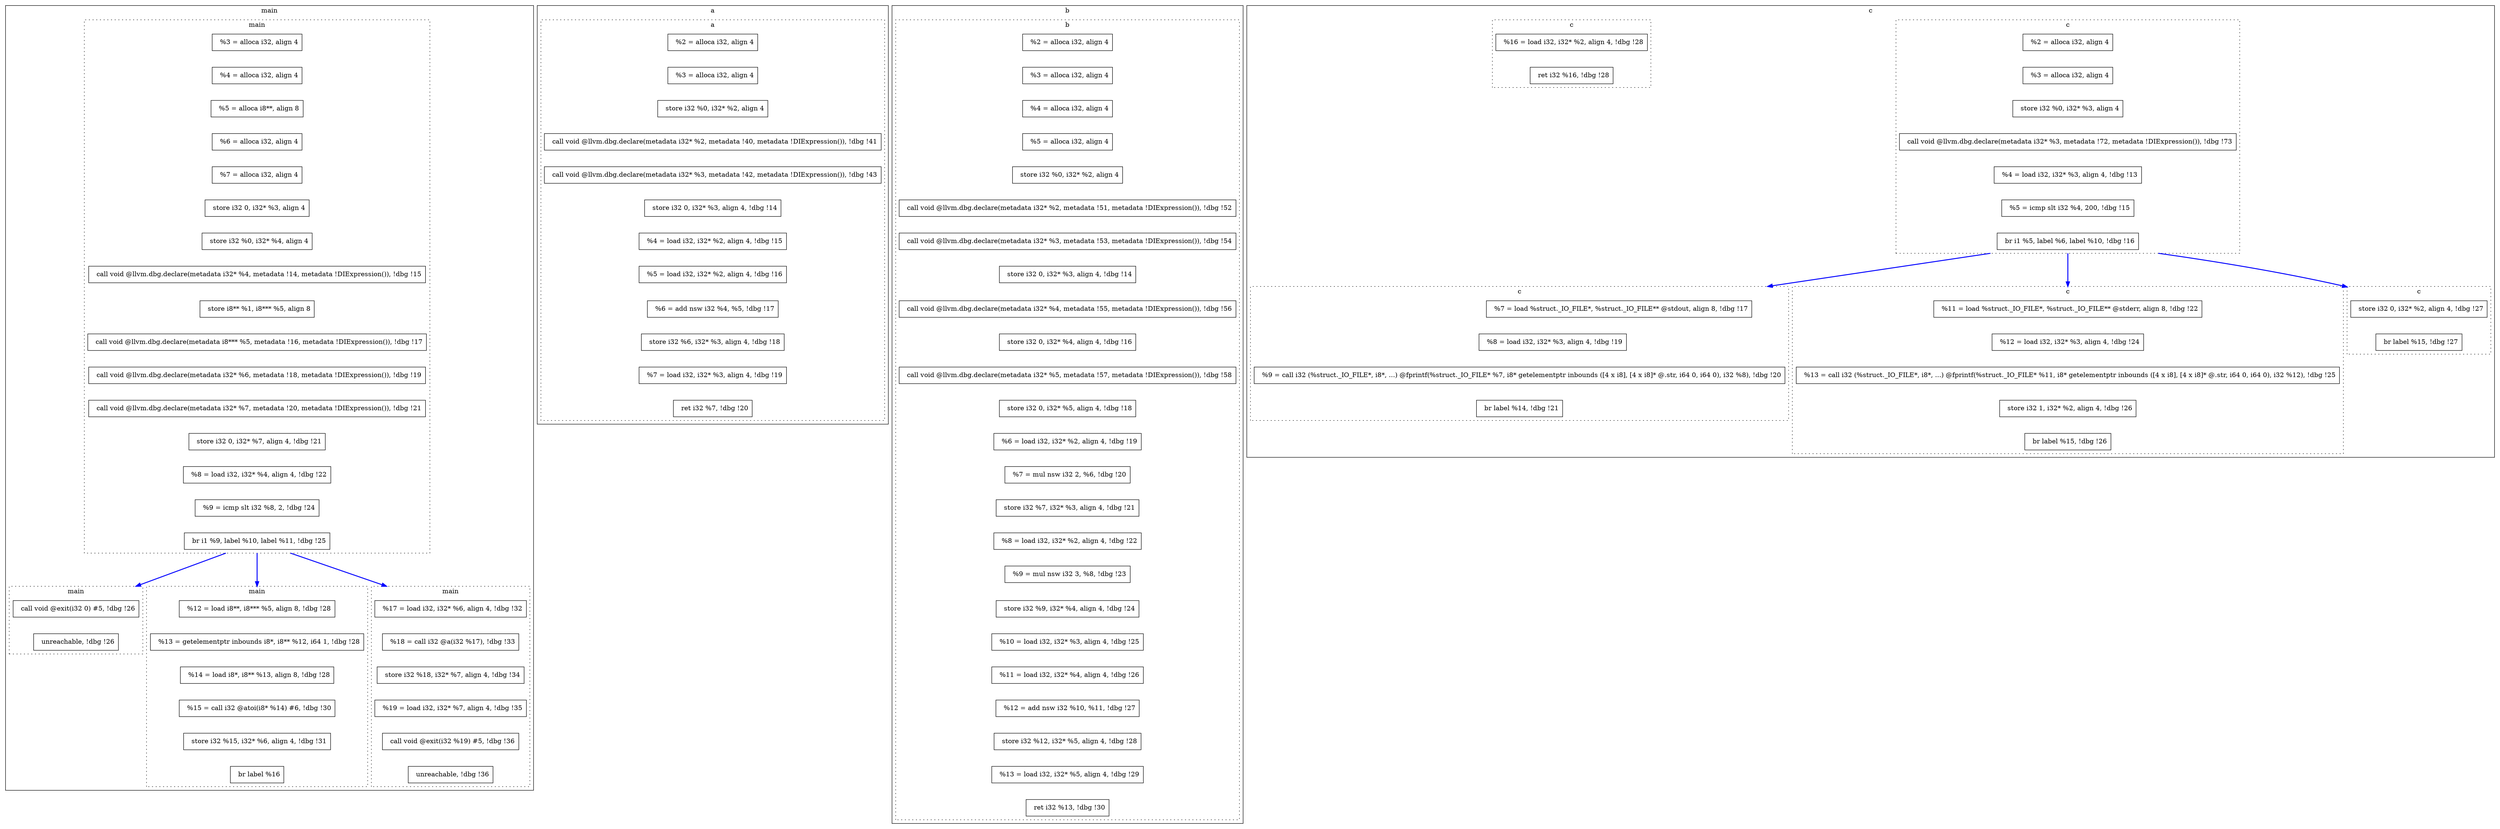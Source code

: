 digraph ControlDependencies {
  compound=true;
subgraph cluster_f_main {
label="main"
subgraph cluster_bb_0x55e86a262320 {
  style=dotted;
 instr0x55e86a262490 [shape=rectangle label="  %3 = alloca i32, align 4"]
 instr0x55e86a262520 [shape=rectangle label="  %4 = alloca i32, align 4"]
 instr0x55e86a262590 [shape=rectangle label="  %5 = alloca i8**, align 8"]
 instr0x55e86a262600 [shape=rectangle label="  %6 = alloca i32, align 4"]
 instr0x55e86a26ab90 [shape=rectangle label="  %7 = alloca i32, align 4"]
 instr0x55e86a26ac20 [shape=rectangle label="  store i32 0, i32* %3, align 4"]
 instr0x55e86a26acb0 [shape=rectangle label="  store i32 %0, i32* %4, align 4"]
 instr0x55e86a266970 [shape=rectangle label="  call void @llvm.dbg.declare(metadata i32* %4, metadata !14, metadata !DIExpression()), !dbg !15"]
 instr0x55e86a26ad40 [shape=rectangle label="  store i8** %1, i8*** %5, align 8"]
 instr0x55e86a258cf0 [shape=rectangle label="  call void @llvm.dbg.declare(metadata i8*** %5, metadata !16, metadata !DIExpression()), !dbg !17"]
 instr0x55e86a20c8f0 [shape=rectangle label="  call void @llvm.dbg.declare(metadata i32* %6, metadata !18, metadata !DIExpression()), !dbg !19"]
 instr0x55e86a201340 [shape=rectangle label="  call void @llvm.dbg.declare(metadata i32* %7, metadata !20, metadata !DIExpression()), !dbg !21"]
 instr0x55e86a26af80 [shape=rectangle label="  store i32 0, i32* %7, align 4, !dbg !21"]
 instr0x55e86a26aff0 [shape=rectangle label="  %8 = load i32, i32* %4, align 4, !dbg !22"]
 instr0x55e86a26b0b0 [shape=rectangle label="  %9 = icmp slt i32 %8, 2, !dbg !24"]
 instr0x55e86a26b190 [shape=rectangle label="  br i1 %9, label %10, label %11, !dbg !25"]
 instr0x55e86a262490 -> instr0x55e86a262520 [style=invis]
 instr0x55e86a262520 -> instr0x55e86a262590 [style=invis]
 instr0x55e86a262590 -> instr0x55e86a262600 [style=invis]
 instr0x55e86a262600 -> instr0x55e86a26ab90 [style=invis]
 instr0x55e86a26ab90 -> instr0x55e86a26ac20 [style=invis]
 instr0x55e86a26ac20 -> instr0x55e86a26acb0 [style=invis]
 instr0x55e86a26acb0 -> instr0x55e86a266970 [style=invis]
 instr0x55e86a266970 -> instr0x55e86a26ad40 [style=invis]
 instr0x55e86a26ad40 -> instr0x55e86a258cf0 [style=invis]
 instr0x55e86a258cf0 -> instr0x55e86a20c8f0 [style=invis]
 instr0x55e86a20c8f0 -> instr0x55e86a201340 [style=invis]
 instr0x55e86a201340 -> instr0x55e86a26af80 [style=invis]
 instr0x55e86a26af80 -> instr0x55e86a26aff0 [style=invis]
 instr0x55e86a26aff0 -> instr0x55e86a26b0b0 [style=invis]
 instr0x55e86a26b0b0 -> instr0x55e86a26b190 [style=invis]
}
subgraph cluster_bb_0x55e86a269c30 {
  style=dotted;
 instr0x55e86a26b250 [shape=rectangle label="  call void @exit(i32 0) #5, !dbg !26"]
 instr0x55e86a269d20 [shape=rectangle label="  unreachable, !dbg !26"]
 instr0x55e86a26b250 -> instr0x55e86a269d20 [style=invis]
}
subgraph cluster_bb_0x55e86a269c80 {
  style=dotted;
 instr0x55e86a26b300 [shape=rectangle label="  %12 = load i8**, i8*** %5, align 8, !dbg !28"]
 instr0x55e86a26b3c0 [shape=rectangle label="  %13 = getelementptr inbounds i8*, i8** %12, i64 1, !dbg !28"]
 instr0x55e86a26b440 [shape=rectangle label="  %14 = load i8*, i8** %13, align 8, !dbg !28"]
 instr0x55e86a26b4d0 [shape=rectangle label="  %15 = call i32 @atoi(i8* %14) #6, !dbg !30"]
 instr0x55e86a26b5a0 [shape=rectangle label="  store i32 %15, i32* %6, align 4, !dbg !31"]
 instr0x55e86a26b640 [shape=rectangle label="  br label %16"]
 instr0x55e86a26b300 -> instr0x55e86a26b3c0 [style=invis]
 instr0x55e86a26b3c0 -> instr0x55e86a26b440 [style=invis]
 instr0x55e86a26b440 -> instr0x55e86a26b4d0 [style=invis]
 instr0x55e86a26b4d0 -> instr0x55e86a26b5a0 [style=invis]
 instr0x55e86a26b5a0 -> instr0x55e86a26b640 [style=invis]
}
subgraph cluster_bb_0x55e86a269cd0 {
  style=dotted;
 instr0x55e86a26b6b0 [shape=rectangle label="  %17 = load i32, i32* %6, align 4, !dbg !32"]
 instr0x55e86a26bf90 [shape=rectangle label="  %18 = call i32 @a(i32 %17), !dbg !33"]
 instr0x55e86a26c060 [shape=rectangle label="  store i32 %18, i32* %7, align 4, !dbg !34"]
 instr0x55e86a26c100 [shape=rectangle label="  %19 = load i32, i32* %7, align 4, !dbg !35"]
 instr0x55e86a26c1c0 [shape=rectangle label="  call void @exit(i32 %19) #5, !dbg !36"]
 instr0x55e86a26c250 [shape=rectangle label="  unreachable, !dbg !36"]
 instr0x55e86a26b6b0 -> instr0x55e86a26bf90 [style=invis]
 instr0x55e86a26bf90 -> instr0x55e86a26c060 [style=invis]
 instr0x55e86a26c060 -> instr0x55e86a26c100 [style=invis]
 instr0x55e86a26c100 -> instr0x55e86a26c1c0 [style=invis]
 instr0x55e86a26c1c0 -> instr0x55e86a26c250 [style=invis]
}
}
subgraph cluster_f_a {
label="a"
subgraph cluster_bb_0x55e86a26c2a0 {
  style=dotted;
 instr0x55e86a26d220 [shape=rectangle label="  %2 = alloca i32, align 4"]
 instr0x55e86a26d290 [shape=rectangle label="  %3 = alloca i32, align 4"]
 instr0x55e86a26d320 [shape=rectangle label="  store i32 %0, i32* %2, align 4"]
 instr0x55e86a26d3f0 [shape=rectangle label="  call void @llvm.dbg.declare(metadata i32* %2, metadata !40, metadata !DIExpression()), !dbg !41"]
 instr0x55e86a26d560 [shape=rectangle label="  call void @llvm.dbg.declare(metadata i32* %3, metadata !42, metadata !DIExpression()), !dbg !43"]
 instr0x55e86a26d630 [shape=rectangle label="  store i32 0, i32* %3, align 4, !dbg !14"]
 instr0x55e86a26d6a0 [shape=rectangle label="  %4 = load i32, i32* %2, align 4, !dbg !15"]
 instr0x55e86a26d740 [shape=rectangle label="  %5 = load i32, i32* %2, align 4, !dbg !16"]
 instr0x55e86a26d800 [shape=rectangle label="  %6 = add nsw i32 %4, %5, !dbg !17"]
 instr0x55e86a26d8c0 [shape=rectangle label="  store i32 %6, i32* %3, align 4, !dbg !18"]
 instr0x55e86a26d960 [shape=rectangle label="  %7 = load i32, i32* %3, align 4, !dbg !19"]
 instr0x55e86a26da00 [shape=rectangle label="  ret i32 %7, !dbg !20"]
 instr0x55e86a26d220 -> instr0x55e86a26d290 [style=invis]
 instr0x55e86a26d290 -> instr0x55e86a26d320 [style=invis]
 instr0x55e86a26d320 -> instr0x55e86a26d3f0 [style=invis]
 instr0x55e86a26d3f0 -> instr0x55e86a26d560 [style=invis]
 instr0x55e86a26d560 -> instr0x55e86a26d630 [style=invis]
 instr0x55e86a26d630 -> instr0x55e86a26d6a0 [style=invis]
 instr0x55e86a26d6a0 -> instr0x55e86a26d740 [style=invis]
 instr0x55e86a26d740 -> instr0x55e86a26d800 [style=invis]
 instr0x55e86a26d800 -> instr0x55e86a26d8c0 [style=invis]
 instr0x55e86a26d8c0 -> instr0x55e86a26d960 [style=invis]
 instr0x55e86a26d960 -> instr0x55e86a26da00 [style=invis]
}
}
subgraph cluster_f_b {
label="b"
subgraph cluster_bb_0x55e86a26cf10 {
  style=dotted;
 instr0x55e86a26dfe0 [shape=rectangle label="  %2 = alloca i32, align 4"]
 instr0x55e86a26e050 [shape=rectangle label="  %3 = alloca i32, align 4"]
 instr0x55e86a26e0c0 [shape=rectangle label="  %4 = alloca i32, align 4"]
 instr0x55e86a26e130 [shape=rectangle label="  %5 = alloca i32, align 4"]
 instr0x55e86a26e1c0 [shape=rectangle label="  store i32 %0, i32* %2, align 4"]
 instr0x55e86a26e290 [shape=rectangle label="  call void @llvm.dbg.declare(metadata i32* %2, metadata !51, metadata !DIExpression()), !dbg !52"]
 instr0x55e86a26e3a0 [shape=rectangle label="  call void @llvm.dbg.declare(metadata i32* %3, metadata !53, metadata !DIExpression()), !dbg !54"]
 instr0x55e86a26e470 [shape=rectangle label="  store i32 0, i32* %3, align 4, !dbg !14"]
 instr0x55e86a26e5a0 [shape=rectangle label="  call void @llvm.dbg.declare(metadata i32* %4, metadata !55, metadata !DIExpression()), !dbg !56"]
 instr0x55e86a26e670 [shape=rectangle label="  store i32 0, i32* %4, align 4, !dbg !16"]
 instr0x55e86a26e7a0 [shape=rectangle label="  call void @llvm.dbg.declare(metadata i32* %5, metadata !57, metadata !DIExpression()), !dbg !58"]
 instr0x55e86a26e870 [shape=rectangle label="  store i32 0, i32* %5, align 4, !dbg !18"]
 instr0x55e86a26e8e0 [shape=rectangle label="  %6 = load i32, i32* %2, align 4, !dbg !19"]
 instr0x55e86a26e9a0 [shape=rectangle label="  %7 = mul nsw i32 2, %6, !dbg !20"]
 instr0x55e86a26ea60 [shape=rectangle label="  store i32 %7, i32* %3, align 4, !dbg !21"]
 instr0x55e86a26eb00 [shape=rectangle label="  %8 = load i32, i32* %2, align 4, !dbg !22"]
 instr0x55e86a26ebc0 [shape=rectangle label="  %9 = mul nsw i32 3, %8, !dbg !23"]
 instr0x55e86a26ec80 [shape=rectangle label="  store i32 %9, i32* %4, align 4, !dbg !24"]
 instr0x55e86a26ed20 [shape=rectangle label="  %10 = load i32, i32* %3, align 4, !dbg !25"]
 instr0x55e86a26edc0 [shape=rectangle label="  %11 = load i32, i32* %4, align 4, !dbg !26"]
 instr0x55e86a26ee80 [shape=rectangle label="  %12 = add nsw i32 %10, %11, !dbg !27"]
 instr0x55e86a26ef40 [shape=rectangle label="  store i32 %12, i32* %5, align 4, !dbg !28"]
 instr0x55e86a26efe0 [shape=rectangle label="  %13 = load i32, i32* %5, align 4, !dbg !29"]
 instr0x55e86a26f080 [shape=rectangle label="  ret i32 %13, !dbg !30"]
 instr0x55e86a26dfe0 -> instr0x55e86a26e050 [style=invis]
 instr0x55e86a26e050 -> instr0x55e86a26e0c0 [style=invis]
 instr0x55e86a26e0c0 -> instr0x55e86a26e130 [style=invis]
 instr0x55e86a26e130 -> instr0x55e86a26e1c0 [style=invis]
 instr0x55e86a26e1c0 -> instr0x55e86a26e290 [style=invis]
 instr0x55e86a26e290 -> instr0x55e86a26e3a0 [style=invis]
 instr0x55e86a26e3a0 -> instr0x55e86a26e470 [style=invis]
 instr0x55e86a26e470 -> instr0x55e86a26e5a0 [style=invis]
 instr0x55e86a26e5a0 -> instr0x55e86a26e670 [style=invis]
 instr0x55e86a26e670 -> instr0x55e86a26e7a0 [style=invis]
 instr0x55e86a26e7a0 -> instr0x55e86a26e870 [style=invis]
 instr0x55e86a26e870 -> instr0x55e86a26e8e0 [style=invis]
 instr0x55e86a26e8e0 -> instr0x55e86a26e9a0 [style=invis]
 instr0x55e86a26e9a0 -> instr0x55e86a26ea60 [style=invis]
 instr0x55e86a26ea60 -> instr0x55e86a26eb00 [style=invis]
 instr0x55e86a26eb00 -> instr0x55e86a26ebc0 [style=invis]
 instr0x55e86a26ebc0 -> instr0x55e86a26ec80 [style=invis]
 instr0x55e86a26ec80 -> instr0x55e86a26ed20 [style=invis]
 instr0x55e86a26ed20 -> instr0x55e86a26edc0 [style=invis]
 instr0x55e86a26edc0 -> instr0x55e86a26ee80 [style=invis]
 instr0x55e86a26ee80 -> instr0x55e86a26ef40 [style=invis]
 instr0x55e86a26ef40 -> instr0x55e86a26efe0 [style=invis]
 instr0x55e86a26efe0 -> instr0x55e86a26f080 [style=invis]
}
}
subgraph cluster_f_c {
label="c"
subgraph cluster_bb_0x55e86a26dab0 {
  style=dotted;
 instr0x55e86a26f8a0 [shape=rectangle label="  %2 = alloca i32, align 4"]
 instr0x55e86a26fd20 [shape=rectangle label="  %3 = alloca i32, align 4"]
 instr0x55e86a26fdb0 [shape=rectangle label="  store i32 %0, i32* %3, align 4"]
 instr0x55e86a26feb0 [shape=rectangle label="  call void @llvm.dbg.declare(metadata i32* %3, metadata !72, metadata !DIExpression()), !dbg !73"]
 instr0x55e86a26ff60 [shape=rectangle label="  %4 = load i32, i32* %3, align 4, !dbg !13"]
 instr0x55e86a270020 [shape=rectangle label="  %5 = icmp slt i32 %4, 200, !dbg !15"]
 instr0x55e86a270100 [shape=rectangle label="  br i1 %5, label %6, label %10, !dbg !16"]
 instr0x55e86a26f8a0 -> instr0x55e86a26fd20 [style=invis]
 instr0x55e86a26fd20 -> instr0x55e86a26fdb0 [style=invis]
 instr0x55e86a26fdb0 -> instr0x55e86a26feb0 [style=invis]
 instr0x55e86a26feb0 -> instr0x55e86a26ff60 [style=invis]
 instr0x55e86a26ff60 -> instr0x55e86a270020 [style=invis]
 instr0x55e86a270020 -> instr0x55e86a270100 [style=invis]
}
subgraph cluster_bb_0x55e86a26f160 {
  style=dotted;
 instr0x55e86a2701a0 [shape=rectangle label="  %7 = load %struct._IO_FILE*, %struct._IO_FILE** @stdout, align 8, !dbg !17"]
 instr0x55e86a270240 [shape=rectangle label="  %8 = load i32, i32* %3, align 4, !dbg !19"]
 instr0x55e86a270340 [shape=rectangle label="  %9 = call i32 (%struct._IO_FILE*, i8*, ...) @fprintf(%struct._IO_FILE* %7, i8* getelementptr inbounds ([4 x i8], [4 x i8]* @.str, i64 0, i64 0), i32 %8), !dbg !20"]
 instr0x55e86a2703f0 [shape=rectangle label="  br label %14, !dbg !21"]
 instr0x55e86a2701a0 -> instr0x55e86a270240 [style=invis]
 instr0x55e86a270240 -> instr0x55e86a270340 [style=invis]
 instr0x55e86a270340 -> instr0x55e86a2703f0 [style=invis]
}
subgraph cluster_bb_0x55e86a26f1b0 {
  style=dotted;
 instr0x55e86a270490 [shape=rectangle label="  %11 = load %struct._IO_FILE*, %struct._IO_FILE** @stderr, align 8, !dbg !22"]
 instr0x55e86a270530 [shape=rectangle label="  %12 = load i32, i32* %3, align 4, !dbg !24"]
 instr0x55e86a270630 [shape=rectangle label="  %13 = call i32 (%struct._IO_FILE*, i8*, ...) @fprintf(%struct._IO_FILE* %11, i8* getelementptr inbounds ([4 x i8], [4 x i8]* @.str, i64 0, i64 0), i32 %12), !dbg !25"]
 instr0x55e86a270700 [shape=rectangle label="  store i32 1, i32* %2, align 4, !dbg !26"]
 instr0x55e86a2707a0 [shape=rectangle label="  br label %15, !dbg !26"]
 instr0x55e86a270490 -> instr0x55e86a270530 [style=invis]
 instr0x55e86a270530 -> instr0x55e86a270630 [style=invis]
 instr0x55e86a270630 -> instr0x55e86a270700 [style=invis]
 instr0x55e86a270700 -> instr0x55e86a2707a0 [style=invis]
}
subgraph cluster_bb_0x55e86a26f200 {
  style=dotted;
 instr0x55e86a270830 [shape=rectangle label="  store i32 0, i32* %2, align 4, !dbg !27"]
 instr0x55e86a2708d0 [shape=rectangle label="  br label %15, !dbg !27"]
 instr0x55e86a270830 -> instr0x55e86a2708d0 [style=invis]
}
subgraph cluster_bb_0x55e86a26f250 {
  style=dotted;
 instr0x55e86a270940 [shape=rectangle label="  %16 = load i32, i32* %2, align 4, !dbg !28"]
 instr0x55e86a2709e0 [shape=rectangle label="  ret i32 %16, !dbg !28"]
 instr0x55e86a270940 -> instr0x55e86a2709e0 [style=invis]
}
}
instr0x55e86a26b190 -> instr0x55e86a26b250[color=blue minlen=2 penwidth=2 ltail=cluster_bb_0x55e86a262320 lhead=cluster_bb_0x55e86a269c30]
instr0x55e86a26b190 -> instr0x55e86a26b300[color=blue minlen=2 penwidth=2 ltail=cluster_bb_0x55e86a262320 lhead=cluster_bb_0x55e86a269c80]
instr0x55e86a26b190 -> instr0x55e86a26b6b0[color=blue minlen=2 penwidth=2 ltail=cluster_bb_0x55e86a262320 lhead=cluster_bb_0x55e86a269cd0]
instr0x55e86a270100 -> instr0x55e86a2701a0[color=blue minlen=2 penwidth=2 ltail=cluster_bb_0x55e86a26dab0 lhead=cluster_bb_0x55e86a26f160]
instr0x55e86a270100 -> instr0x55e86a270490[color=blue minlen=2 penwidth=2 ltail=cluster_bb_0x55e86a26dab0 lhead=cluster_bb_0x55e86a26f1b0]
instr0x55e86a270100 -> instr0x55e86a270830[color=blue minlen=2 penwidth=2 ltail=cluster_bb_0x55e86a26dab0 lhead=cluster_bb_0x55e86a26f200]
}
